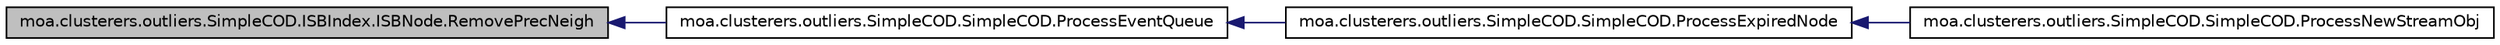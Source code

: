 digraph G
{
  edge [fontname="Helvetica",fontsize="10",labelfontname="Helvetica",labelfontsize="10"];
  node [fontname="Helvetica",fontsize="10",shape=record];
  rankdir=LR;
  Node1 [label="moa.clusterers.outliers.SimpleCOD.ISBIndex.ISBNode.RemovePrecNeigh",height=0.2,width=0.4,color="black", fillcolor="grey75", style="filled" fontcolor="black"];
  Node1 -> Node2 [dir=back,color="midnightblue",fontsize="10",style="solid",fontname="Helvetica"];
  Node2 [label="moa.clusterers.outliers.SimpleCOD.SimpleCOD.ProcessEventQueue",height=0.2,width=0.4,color="black", fillcolor="white", style="filled",URL="$classmoa_1_1clusterers_1_1outliers_1_1SimpleCOD_1_1SimpleCOD.html#ae099f8037dc1b469bb08595407dd399d"];
  Node2 -> Node3 [dir=back,color="midnightblue",fontsize="10",style="solid",fontname="Helvetica"];
  Node3 [label="moa.clusterers.outliers.SimpleCOD.SimpleCOD.ProcessExpiredNode",height=0.2,width=0.4,color="black", fillcolor="white", style="filled",URL="$classmoa_1_1clusterers_1_1outliers_1_1SimpleCOD_1_1SimpleCOD.html#a5e94fa421e2a2d57c057c9d0af06aa5b"];
  Node3 -> Node4 [dir=back,color="midnightblue",fontsize="10",style="solid",fontname="Helvetica"];
  Node4 [label="moa.clusterers.outliers.SimpleCOD.SimpleCOD.ProcessNewStreamObj",height=0.2,width=0.4,color="black", fillcolor="white", style="filled",URL="$classmoa_1_1clusterers_1_1outliers_1_1SimpleCOD_1_1SimpleCOD.html#adb2072f63d02538843f6edacacac7873"];
}
